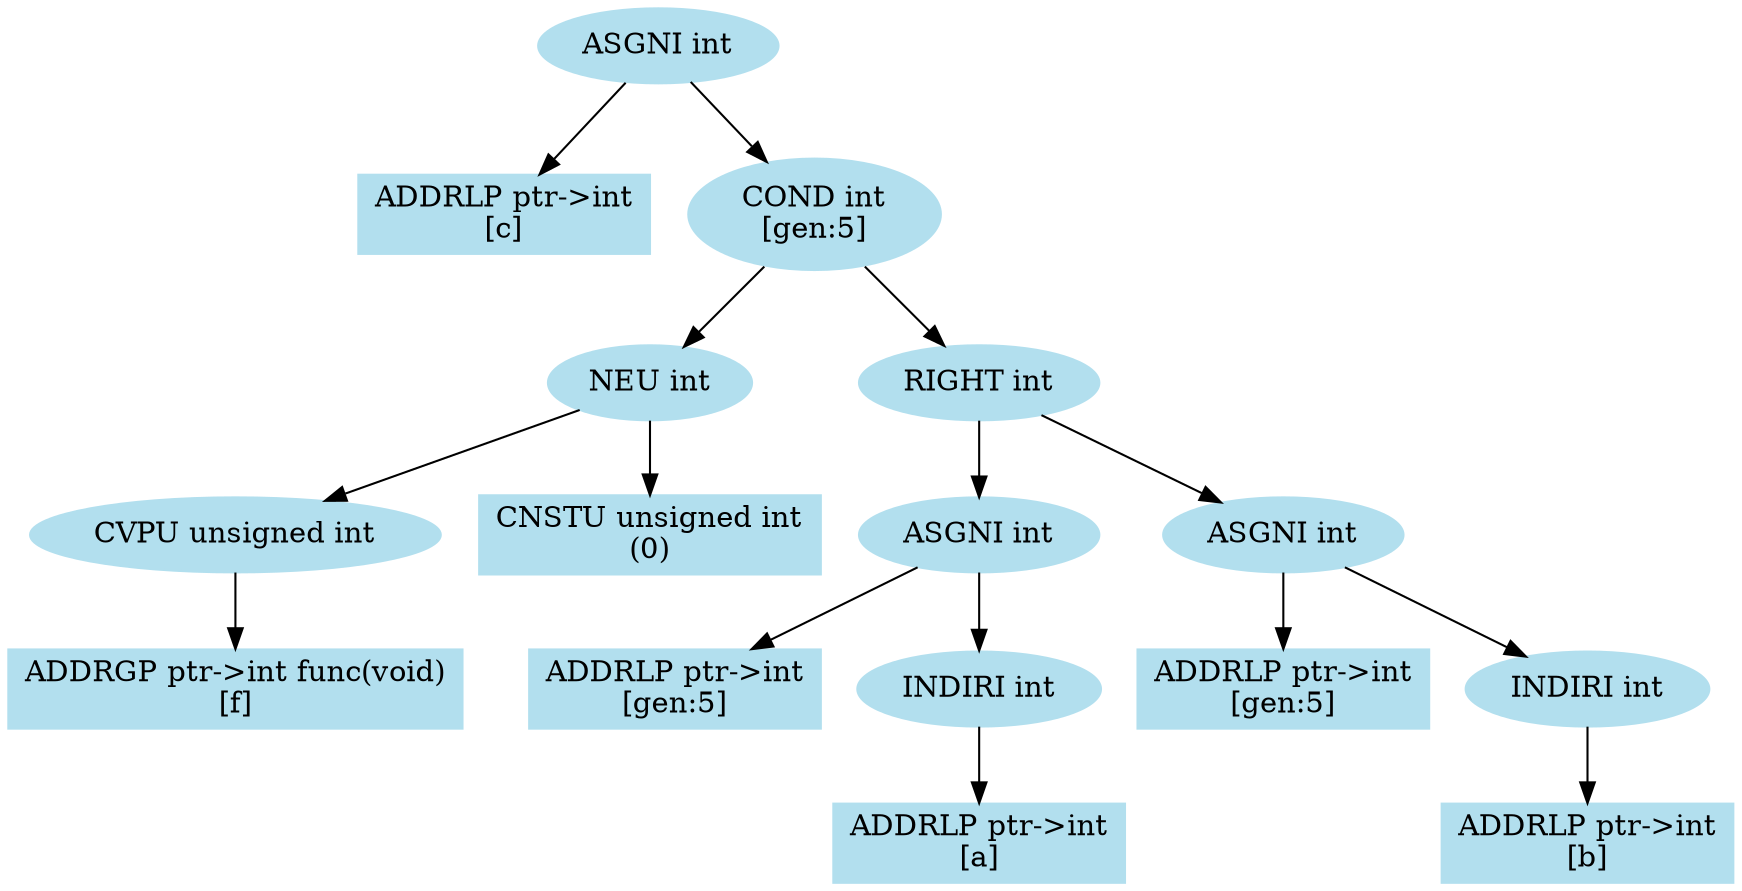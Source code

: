 ////////////////////////////////////////////////////////////////////////////////
// Generate the dot file for drawing semantic structure of statements

// File name: test.c
// Line number: 11
////////////////////////////////////////////////////////////////////////////////

digraph semantic_dag  {
    node [color=lightblue2, style=filled];

    v1 [label="ASGNI int"];
    v2 [label="ADDRLP ptr->int\n\[c\]", shape=box];
    v3 [label="COND int\n\[gen:5\]"];
    v1 -> v2
    v1 -> v3

    v4 [label="NEU int"];
    v5 [label="RIGHT int"];
    v3 -> v4
    v3 -> v5

    v6 [label="CVPU unsigned int"];
    v7 [label="CNSTU unsigned int\n\(0\)", shape=box];
    v4 -> v6
    v4 -> v7

    v8 [label="ASGNI int"];
    v9 [label="ASGNI int"];
    v5 -> v8
    v5 -> v9

    v10 [label="ADDRGP ptr->int func(void)\n\[f\]", shape=box];
    v6 -> v10

    v11 [label="ADDRLP ptr->int\n\[gen:5\]", shape=box];
    v12 [label="INDIRI int"];
    v8 -> v11
    v8 -> v12

    v13 [label="ADDRLP ptr->int\n\[gen:5\]", shape=box];
    v14 [label="INDIRI int"];
    v9 -> v13
    v9 -> v14

    v15 [label="ADDRLP ptr->int\n\[a\]", shape=box];
    v12 -> v15

    v16 [label="ADDRLP ptr->int\n\[b\]", shape=box];
    v14 -> v16

}
